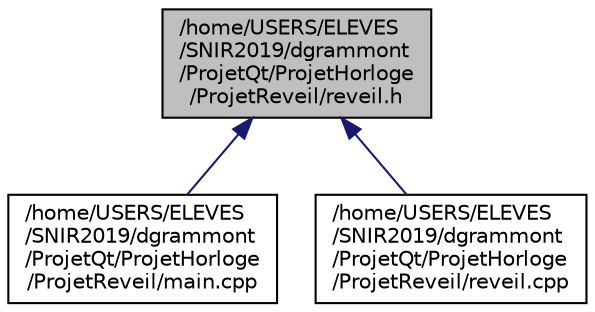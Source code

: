 digraph "/home/USERS/ELEVES/SNIR2019/dgrammont/ProjetQt/ProjetHorloge/ProjetReveil/reveil.h"
{
  edge [fontname="Helvetica",fontsize="10",labelfontname="Helvetica",labelfontsize="10"];
  node [fontname="Helvetica",fontsize="10",shape=record];
  Node12 [label="/home/USERS/ELEVES\l/SNIR2019/dgrammont\l/ProjetQt/ProjetHorloge\l/ProjetReveil/reveil.h",height=0.2,width=0.4,color="black", fillcolor="grey75", style="filled", fontcolor="black"];
  Node12 -> Node13 [dir="back",color="midnightblue",fontsize="10",style="solid",fontname="Helvetica"];
  Node13 [label="/home/USERS/ELEVES\l/SNIR2019/dgrammont\l/ProjetQt/ProjetHorloge\l/ProjetReveil/main.cpp",height=0.2,width=0.4,color="black", fillcolor="white", style="filled",URL="$main_8cpp.html"];
  Node12 -> Node14 [dir="back",color="midnightblue",fontsize="10",style="solid",fontname="Helvetica"];
  Node14 [label="/home/USERS/ELEVES\l/SNIR2019/dgrammont\l/ProjetQt/ProjetHorloge\l/ProjetReveil/reveil.cpp",height=0.2,width=0.4,color="black", fillcolor="white", style="filled",URL="$reveil_8cpp.html"];
}
